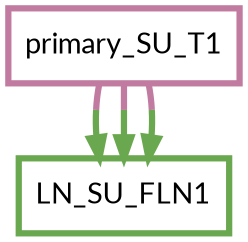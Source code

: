 digraph  {
dpi=600;size=3.5;
LN_SU_FLN1 [color="#6aa84fff", fillcolor=white, fontname=Lato, penwidth="3.0", shape=box];
primary_SU_T1 [color="#c27ba0ff", fillcolor=white, fontname=Lato, penwidth="3.0", shape=box];
primary_SU_T1 -> LN_SU_FLN1  [color="#c27ba0ff;0.5:#6aa84fff", key=0, penwidth=3];
primary_SU_T1 -> LN_SU_FLN1  [color="#c27ba0ff;0.5:#6aa84fff", key=1, penwidth=3];
primary_SU_T1 -> LN_SU_FLN1  [color="#c27ba0ff;0.5:#6aa84fff", key=2, penwidth=3];
}
